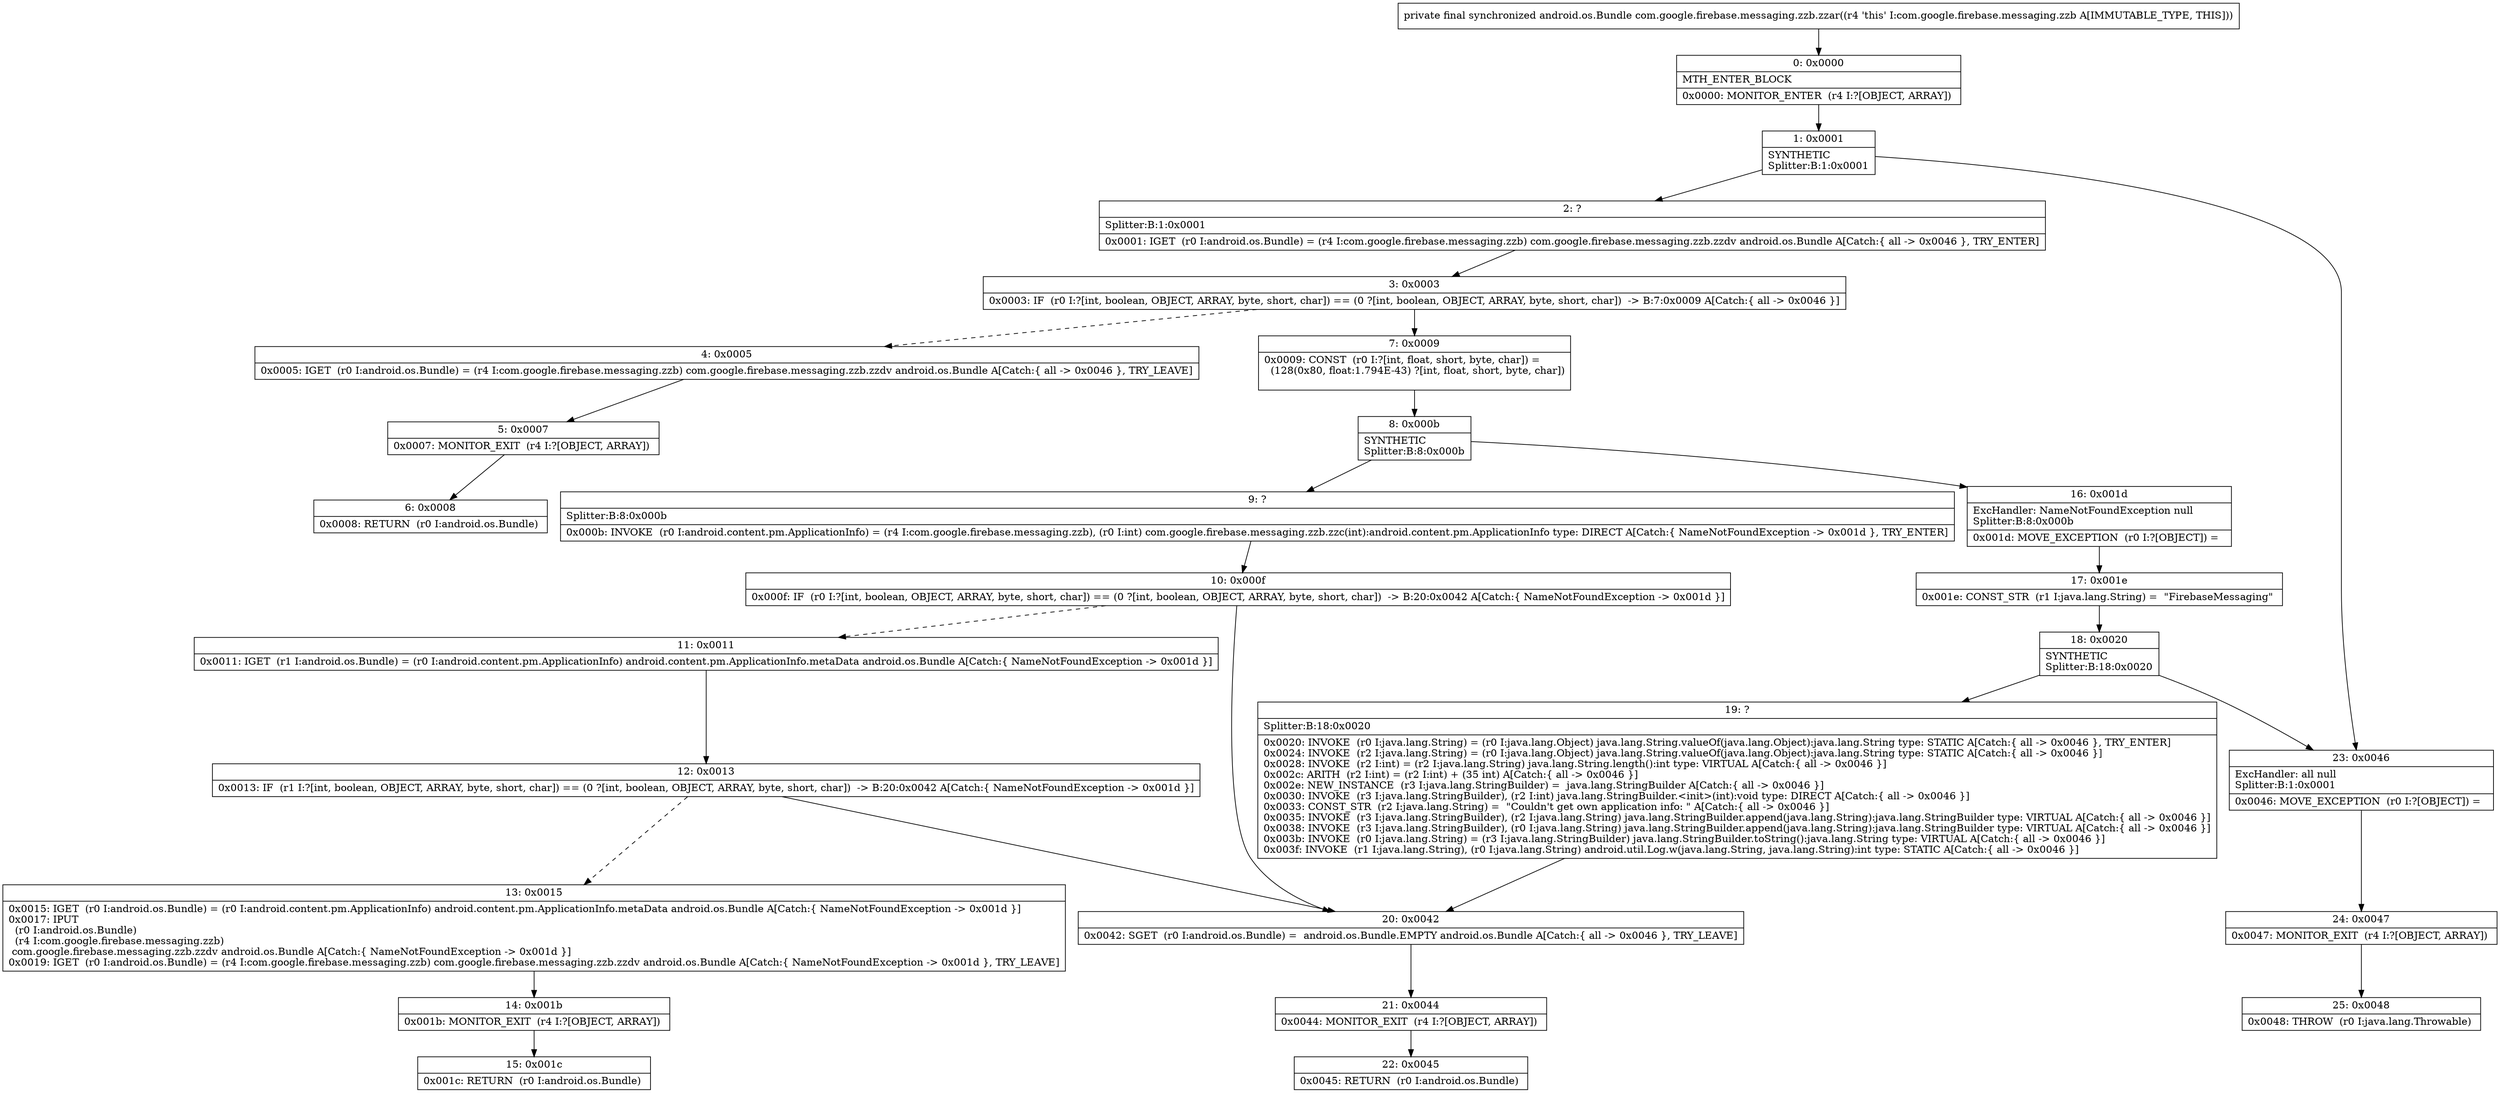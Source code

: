 digraph "CFG forcom.google.firebase.messaging.zzb.zzar()Landroid\/os\/Bundle;" {
Node_0 [shape=record,label="{0\:\ 0x0000|MTH_ENTER_BLOCK\l|0x0000: MONITOR_ENTER  (r4 I:?[OBJECT, ARRAY]) \l}"];
Node_1 [shape=record,label="{1\:\ 0x0001|SYNTHETIC\lSplitter:B:1:0x0001\l}"];
Node_2 [shape=record,label="{2\:\ ?|Splitter:B:1:0x0001\l|0x0001: IGET  (r0 I:android.os.Bundle) = (r4 I:com.google.firebase.messaging.zzb) com.google.firebase.messaging.zzb.zzdv android.os.Bundle A[Catch:\{ all \-\> 0x0046 \}, TRY_ENTER]\l}"];
Node_3 [shape=record,label="{3\:\ 0x0003|0x0003: IF  (r0 I:?[int, boolean, OBJECT, ARRAY, byte, short, char]) == (0 ?[int, boolean, OBJECT, ARRAY, byte, short, char])  \-\> B:7:0x0009 A[Catch:\{ all \-\> 0x0046 \}]\l}"];
Node_4 [shape=record,label="{4\:\ 0x0005|0x0005: IGET  (r0 I:android.os.Bundle) = (r4 I:com.google.firebase.messaging.zzb) com.google.firebase.messaging.zzb.zzdv android.os.Bundle A[Catch:\{ all \-\> 0x0046 \}, TRY_LEAVE]\l}"];
Node_5 [shape=record,label="{5\:\ 0x0007|0x0007: MONITOR_EXIT  (r4 I:?[OBJECT, ARRAY]) \l}"];
Node_6 [shape=record,label="{6\:\ 0x0008|0x0008: RETURN  (r0 I:android.os.Bundle) \l}"];
Node_7 [shape=record,label="{7\:\ 0x0009|0x0009: CONST  (r0 I:?[int, float, short, byte, char]) = \l  (128(0x80, float:1.794E\-43) ?[int, float, short, byte, char])\l \l}"];
Node_8 [shape=record,label="{8\:\ 0x000b|SYNTHETIC\lSplitter:B:8:0x000b\l}"];
Node_9 [shape=record,label="{9\:\ ?|Splitter:B:8:0x000b\l|0x000b: INVOKE  (r0 I:android.content.pm.ApplicationInfo) = (r4 I:com.google.firebase.messaging.zzb), (r0 I:int) com.google.firebase.messaging.zzb.zzc(int):android.content.pm.ApplicationInfo type: DIRECT A[Catch:\{ NameNotFoundException \-\> 0x001d \}, TRY_ENTER]\l}"];
Node_10 [shape=record,label="{10\:\ 0x000f|0x000f: IF  (r0 I:?[int, boolean, OBJECT, ARRAY, byte, short, char]) == (0 ?[int, boolean, OBJECT, ARRAY, byte, short, char])  \-\> B:20:0x0042 A[Catch:\{ NameNotFoundException \-\> 0x001d \}]\l}"];
Node_11 [shape=record,label="{11\:\ 0x0011|0x0011: IGET  (r1 I:android.os.Bundle) = (r0 I:android.content.pm.ApplicationInfo) android.content.pm.ApplicationInfo.metaData android.os.Bundle A[Catch:\{ NameNotFoundException \-\> 0x001d \}]\l}"];
Node_12 [shape=record,label="{12\:\ 0x0013|0x0013: IF  (r1 I:?[int, boolean, OBJECT, ARRAY, byte, short, char]) == (0 ?[int, boolean, OBJECT, ARRAY, byte, short, char])  \-\> B:20:0x0042 A[Catch:\{ NameNotFoundException \-\> 0x001d \}]\l}"];
Node_13 [shape=record,label="{13\:\ 0x0015|0x0015: IGET  (r0 I:android.os.Bundle) = (r0 I:android.content.pm.ApplicationInfo) android.content.pm.ApplicationInfo.metaData android.os.Bundle A[Catch:\{ NameNotFoundException \-\> 0x001d \}]\l0x0017: IPUT  \l  (r0 I:android.os.Bundle)\l  (r4 I:com.google.firebase.messaging.zzb)\l com.google.firebase.messaging.zzb.zzdv android.os.Bundle A[Catch:\{ NameNotFoundException \-\> 0x001d \}]\l0x0019: IGET  (r0 I:android.os.Bundle) = (r4 I:com.google.firebase.messaging.zzb) com.google.firebase.messaging.zzb.zzdv android.os.Bundle A[Catch:\{ NameNotFoundException \-\> 0x001d \}, TRY_LEAVE]\l}"];
Node_14 [shape=record,label="{14\:\ 0x001b|0x001b: MONITOR_EXIT  (r4 I:?[OBJECT, ARRAY]) \l}"];
Node_15 [shape=record,label="{15\:\ 0x001c|0x001c: RETURN  (r0 I:android.os.Bundle) \l}"];
Node_16 [shape=record,label="{16\:\ 0x001d|ExcHandler: NameNotFoundException null\lSplitter:B:8:0x000b\l|0x001d: MOVE_EXCEPTION  (r0 I:?[OBJECT]) =  \l}"];
Node_17 [shape=record,label="{17\:\ 0x001e|0x001e: CONST_STR  (r1 I:java.lang.String) =  \"FirebaseMessaging\" \l}"];
Node_18 [shape=record,label="{18\:\ 0x0020|SYNTHETIC\lSplitter:B:18:0x0020\l}"];
Node_19 [shape=record,label="{19\:\ ?|Splitter:B:18:0x0020\l|0x0020: INVOKE  (r0 I:java.lang.String) = (r0 I:java.lang.Object) java.lang.String.valueOf(java.lang.Object):java.lang.String type: STATIC A[Catch:\{ all \-\> 0x0046 \}, TRY_ENTER]\l0x0024: INVOKE  (r2 I:java.lang.String) = (r0 I:java.lang.Object) java.lang.String.valueOf(java.lang.Object):java.lang.String type: STATIC A[Catch:\{ all \-\> 0x0046 \}]\l0x0028: INVOKE  (r2 I:int) = (r2 I:java.lang.String) java.lang.String.length():int type: VIRTUAL A[Catch:\{ all \-\> 0x0046 \}]\l0x002c: ARITH  (r2 I:int) = (r2 I:int) + (35 int) A[Catch:\{ all \-\> 0x0046 \}]\l0x002e: NEW_INSTANCE  (r3 I:java.lang.StringBuilder) =  java.lang.StringBuilder A[Catch:\{ all \-\> 0x0046 \}]\l0x0030: INVOKE  (r3 I:java.lang.StringBuilder), (r2 I:int) java.lang.StringBuilder.\<init\>(int):void type: DIRECT A[Catch:\{ all \-\> 0x0046 \}]\l0x0033: CONST_STR  (r2 I:java.lang.String) =  \"Couldn't get own application info: \" A[Catch:\{ all \-\> 0x0046 \}]\l0x0035: INVOKE  (r3 I:java.lang.StringBuilder), (r2 I:java.lang.String) java.lang.StringBuilder.append(java.lang.String):java.lang.StringBuilder type: VIRTUAL A[Catch:\{ all \-\> 0x0046 \}]\l0x0038: INVOKE  (r3 I:java.lang.StringBuilder), (r0 I:java.lang.String) java.lang.StringBuilder.append(java.lang.String):java.lang.StringBuilder type: VIRTUAL A[Catch:\{ all \-\> 0x0046 \}]\l0x003b: INVOKE  (r0 I:java.lang.String) = (r3 I:java.lang.StringBuilder) java.lang.StringBuilder.toString():java.lang.String type: VIRTUAL A[Catch:\{ all \-\> 0x0046 \}]\l0x003f: INVOKE  (r1 I:java.lang.String), (r0 I:java.lang.String) android.util.Log.w(java.lang.String, java.lang.String):int type: STATIC A[Catch:\{ all \-\> 0x0046 \}]\l}"];
Node_20 [shape=record,label="{20\:\ 0x0042|0x0042: SGET  (r0 I:android.os.Bundle) =  android.os.Bundle.EMPTY android.os.Bundle A[Catch:\{ all \-\> 0x0046 \}, TRY_LEAVE]\l}"];
Node_21 [shape=record,label="{21\:\ 0x0044|0x0044: MONITOR_EXIT  (r4 I:?[OBJECT, ARRAY]) \l}"];
Node_22 [shape=record,label="{22\:\ 0x0045|0x0045: RETURN  (r0 I:android.os.Bundle) \l}"];
Node_23 [shape=record,label="{23\:\ 0x0046|ExcHandler: all null\lSplitter:B:1:0x0001\l|0x0046: MOVE_EXCEPTION  (r0 I:?[OBJECT]) =  \l}"];
Node_24 [shape=record,label="{24\:\ 0x0047|0x0047: MONITOR_EXIT  (r4 I:?[OBJECT, ARRAY]) \l}"];
Node_25 [shape=record,label="{25\:\ 0x0048|0x0048: THROW  (r0 I:java.lang.Throwable) \l}"];
MethodNode[shape=record,label="{private final synchronized android.os.Bundle com.google.firebase.messaging.zzb.zzar((r4 'this' I:com.google.firebase.messaging.zzb A[IMMUTABLE_TYPE, THIS])) }"];
MethodNode -> Node_0;
Node_0 -> Node_1;
Node_1 -> Node_2;
Node_1 -> Node_23;
Node_2 -> Node_3;
Node_3 -> Node_4[style=dashed];
Node_3 -> Node_7;
Node_4 -> Node_5;
Node_5 -> Node_6;
Node_7 -> Node_8;
Node_8 -> Node_9;
Node_8 -> Node_16;
Node_9 -> Node_10;
Node_10 -> Node_11[style=dashed];
Node_10 -> Node_20;
Node_11 -> Node_12;
Node_12 -> Node_13[style=dashed];
Node_12 -> Node_20;
Node_13 -> Node_14;
Node_14 -> Node_15;
Node_16 -> Node_17;
Node_17 -> Node_18;
Node_18 -> Node_19;
Node_18 -> Node_23;
Node_19 -> Node_20;
Node_20 -> Node_21;
Node_21 -> Node_22;
Node_23 -> Node_24;
Node_24 -> Node_25;
}

